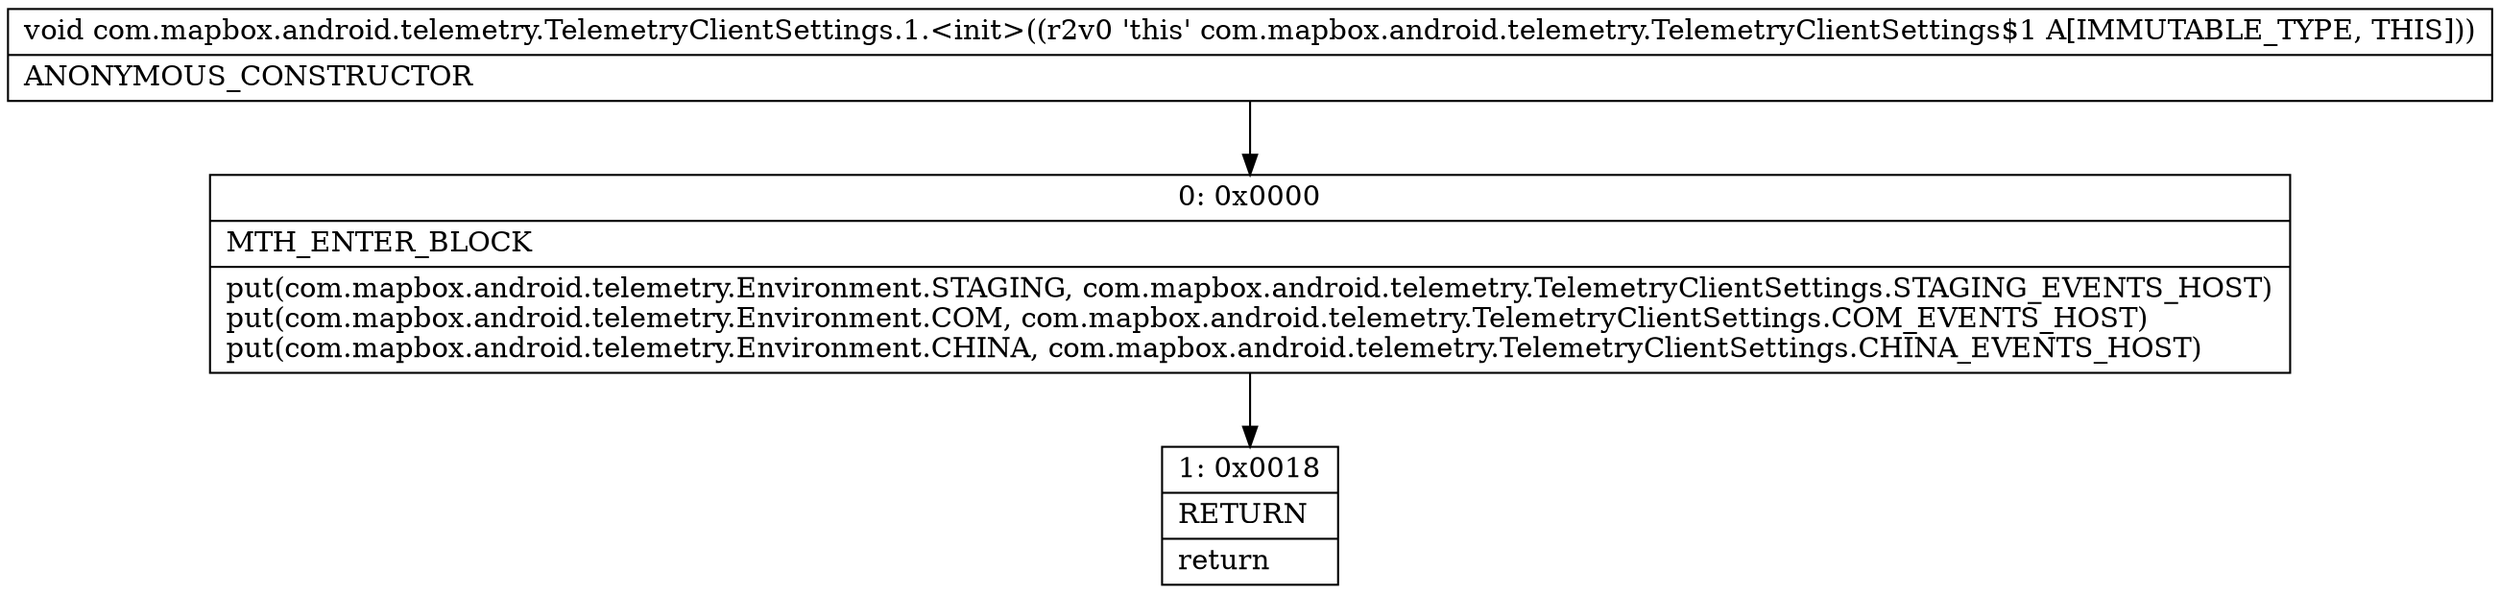 digraph "CFG forcom.mapbox.android.telemetry.TelemetryClientSettings.1.\<init\>()V" {
Node_0 [shape=record,label="{0\:\ 0x0000|MTH_ENTER_BLOCK\l|put(com.mapbox.android.telemetry.Environment.STAGING, com.mapbox.android.telemetry.TelemetryClientSettings.STAGING_EVENTS_HOST)\lput(com.mapbox.android.telemetry.Environment.COM, com.mapbox.android.telemetry.TelemetryClientSettings.COM_EVENTS_HOST)\lput(com.mapbox.android.telemetry.Environment.CHINA, com.mapbox.android.telemetry.TelemetryClientSettings.CHINA_EVENTS_HOST)\l}"];
Node_1 [shape=record,label="{1\:\ 0x0018|RETURN\l|return\l}"];
MethodNode[shape=record,label="{void com.mapbox.android.telemetry.TelemetryClientSettings.1.\<init\>((r2v0 'this' com.mapbox.android.telemetry.TelemetryClientSettings$1 A[IMMUTABLE_TYPE, THIS]))  | ANONYMOUS_CONSTRUCTOR\l}"];
MethodNode -> Node_0;
Node_0 -> Node_1;
}

